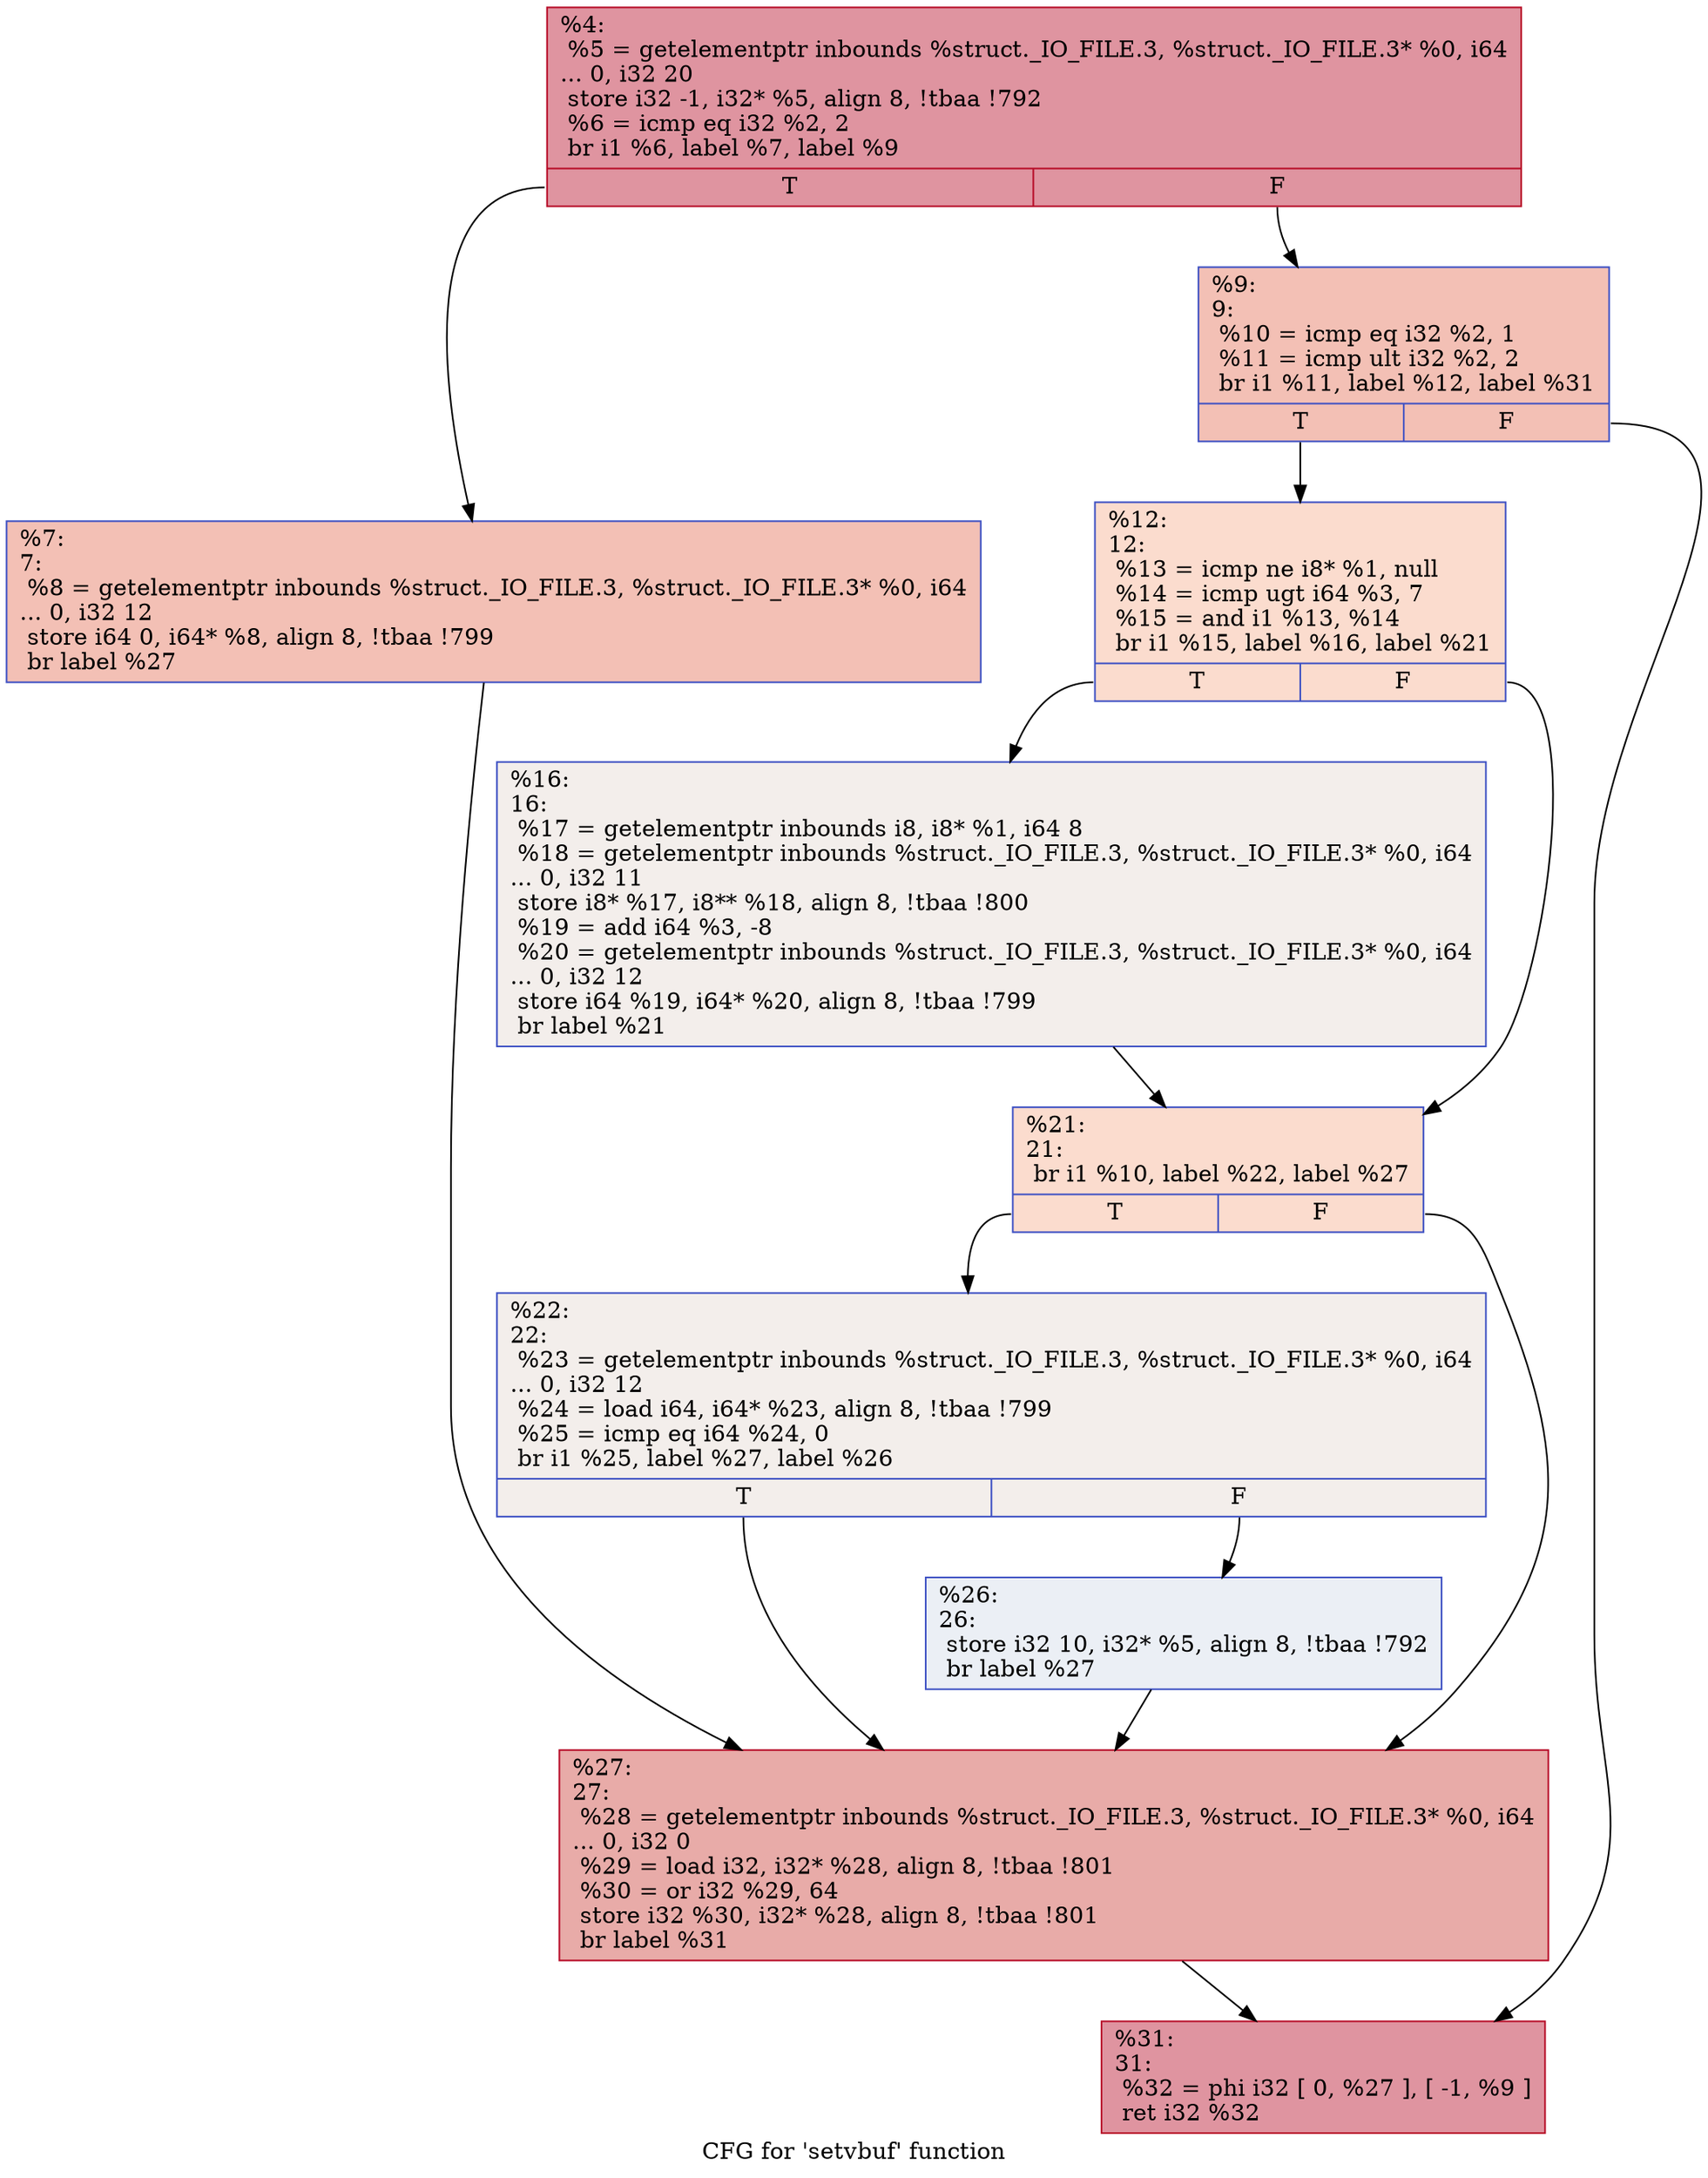 digraph "CFG for 'setvbuf' function" {
	label="CFG for 'setvbuf' function";

	Node0x255eea0 [shape=record,color="#b70d28ff", style=filled, fillcolor="#b70d2870",label="{%4:\l  %5 = getelementptr inbounds %struct._IO_FILE.3, %struct._IO_FILE.3* %0, i64\l... 0, i32 20\l  store i32 -1, i32* %5, align 8, !tbaa !792\l  %6 = icmp eq i32 %2, 2\l  br i1 %6, label %7, label %9\l|{<s0>T|<s1>F}}"];
	Node0x255eea0:s0 -> Node0x255f000;
	Node0x255eea0:s1 -> Node0x255f050;
	Node0x255f000 [shape=record,color="#3d50c3ff", style=filled, fillcolor="#e5705870",label="{%7:\l7:                                                \l  %8 = getelementptr inbounds %struct._IO_FILE.3, %struct._IO_FILE.3* %0, i64\l... 0, i32 12\l  store i64 0, i64* %8, align 8, !tbaa !799\l  br label %27\l}"];
	Node0x255f000 -> Node0x255f230;
	Node0x255f050 [shape=record,color="#3d50c3ff", style=filled, fillcolor="#e5705870",label="{%9:\l9:                                                \l  %10 = icmp eq i32 %2, 1\l  %11 = icmp ult i32 %2, 2\l  br i1 %11, label %12, label %31\l|{<s0>T|<s1>F}}"];
	Node0x255f050:s0 -> Node0x255f0a0;
	Node0x255f050:s1 -> Node0x255f280;
	Node0x255f0a0 [shape=record,color="#3d50c3ff", style=filled, fillcolor="#f7af9170",label="{%12:\l12:                                               \l  %13 = icmp ne i8* %1, null\l  %14 = icmp ugt i64 %3, 7\l  %15 = and i1 %13, %14\l  br i1 %15, label %16, label %21\l|{<s0>T|<s1>F}}"];
	Node0x255f0a0:s0 -> Node0x255f0f0;
	Node0x255f0a0:s1 -> Node0x255f140;
	Node0x255f0f0 [shape=record,color="#3d50c3ff", style=filled, fillcolor="#e5d8d170",label="{%16:\l16:                                               \l  %17 = getelementptr inbounds i8, i8* %1, i64 8\l  %18 = getelementptr inbounds %struct._IO_FILE.3, %struct._IO_FILE.3* %0, i64\l... 0, i32 11\l  store i8* %17, i8** %18, align 8, !tbaa !800\l  %19 = add i64 %3, -8\l  %20 = getelementptr inbounds %struct._IO_FILE.3, %struct._IO_FILE.3* %0, i64\l... 0, i32 12\l  store i64 %19, i64* %20, align 8, !tbaa !799\l  br label %21\l}"];
	Node0x255f0f0 -> Node0x255f140;
	Node0x255f140 [shape=record,color="#3d50c3ff", style=filled, fillcolor="#f7af9170",label="{%21:\l21:                                               \l  br i1 %10, label %22, label %27\l|{<s0>T|<s1>F}}"];
	Node0x255f140:s0 -> Node0x255f190;
	Node0x255f140:s1 -> Node0x255f230;
	Node0x255f190 [shape=record,color="#3d50c3ff", style=filled, fillcolor="#e5d8d170",label="{%22:\l22:                                               \l  %23 = getelementptr inbounds %struct._IO_FILE.3, %struct._IO_FILE.3* %0, i64\l... 0, i32 12\l  %24 = load i64, i64* %23, align 8, !tbaa !799\l  %25 = icmp eq i64 %24, 0\l  br i1 %25, label %27, label %26\l|{<s0>T|<s1>F}}"];
	Node0x255f190:s0 -> Node0x255f230;
	Node0x255f190:s1 -> Node0x255f1e0;
	Node0x255f1e0 [shape=record,color="#3d50c3ff", style=filled, fillcolor="#d1dae970",label="{%26:\l26:                                               \l  store i32 10, i32* %5, align 8, !tbaa !792\l  br label %27\l}"];
	Node0x255f1e0 -> Node0x255f230;
	Node0x255f230 [shape=record,color="#b70d28ff", style=filled, fillcolor="#cc403a70",label="{%27:\l27:                                               \l  %28 = getelementptr inbounds %struct._IO_FILE.3, %struct._IO_FILE.3* %0, i64\l... 0, i32 0\l  %29 = load i32, i32* %28, align 8, !tbaa !801\l  %30 = or i32 %29, 64\l  store i32 %30, i32* %28, align 8, !tbaa !801\l  br label %31\l}"];
	Node0x255f230 -> Node0x255f280;
	Node0x255f280 [shape=record,color="#b70d28ff", style=filled, fillcolor="#b70d2870",label="{%31:\l31:                                               \l  %32 = phi i32 [ 0, %27 ], [ -1, %9 ]\l  ret i32 %32\l}"];
}
